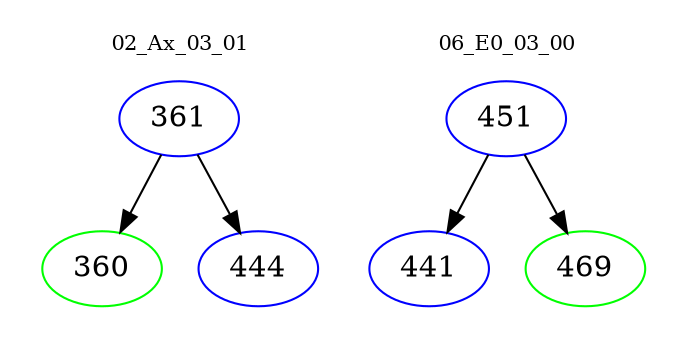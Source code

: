 digraph{
subgraph cluster_0 {
color = white
label = "02_Ax_03_01";
fontsize=10;
T0_361 [label="361", color="blue"]
T0_361 -> T0_360 [color="black"]
T0_360 [label="360", color="green"]
T0_361 -> T0_444 [color="black"]
T0_444 [label="444", color="blue"]
}
subgraph cluster_1 {
color = white
label = "06_E0_03_00";
fontsize=10;
T1_451 [label="451", color="blue"]
T1_451 -> T1_441 [color="black"]
T1_441 [label="441", color="blue"]
T1_451 -> T1_469 [color="black"]
T1_469 [label="469", color="green"]
}
}
